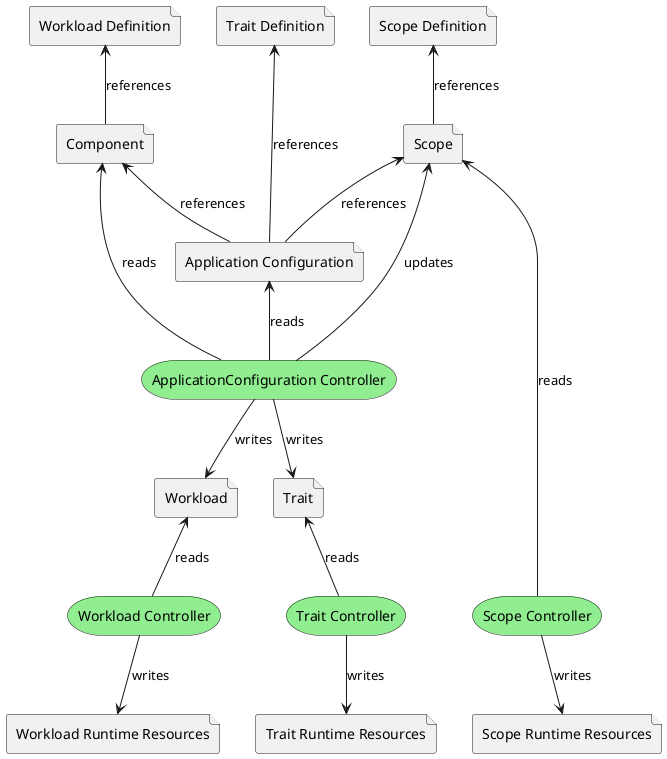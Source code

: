 @startuml

file "Workload Definition" as cd
file "Trait Definition" as td
file "Scope Definition" as sd
file "Component" as c
file "Application Configuration" as a
file "Scope" as s
file "Workload" as wi
file "Trait" as ti
file "Workload Runtime Resources" as wr
file "Trait Runtime Resources" as tr
file "Scope Runtime Resources" as sr

'Using storage for the oval shape
storage "ApplicationConfiguration Controller" as ac #lightgreen
storage "Workload Controller" as wc #lightgreen
storage "Trait Controller" as tc #lightgreen
storage "Scope Controller" as sc #lightgreen

c -u-> cd: references
s -u-> sd: references

a -u-> c: references
a -u-> td: references
a -u-> s: references

ac -u-> a: reads
ac -u-> c: reads
ac -d-> wi: writes
ac -d-> ti: writes
ac --> s: updates

wc -u-> wi: reads
wc -d-> wr: writes

tc -u-> ti: reads
tc -d-> tr: writes

sc -u-> s: reads
sc -d-> sr: writes

'Hidden lines to adjust layout
cd -[hidden]r- td
td -[hidden]r- sd
wi -[hidden]r- ti
tc -[hidden]r- sc

@enduml
